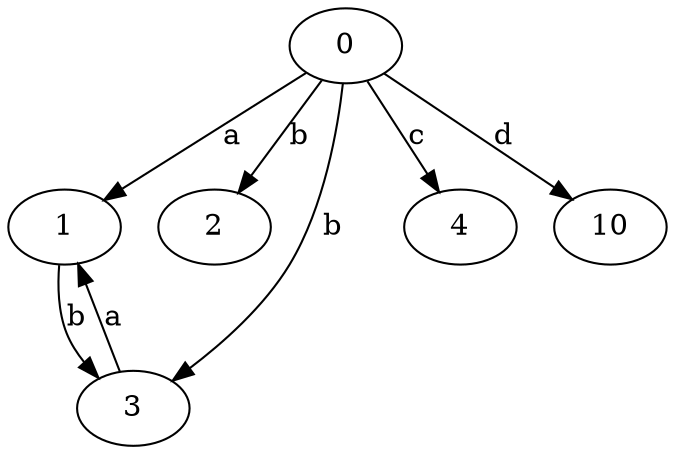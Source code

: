 strict digraph  {
1;
2;
3;
4;
0;
10;
1 -> 3  [label=b];
3 -> 1  [label=a];
0 -> 1  [label=a];
0 -> 2  [label=b];
0 -> 3  [label=b];
0 -> 4  [label=c];
0 -> 10  [label=d];
}
